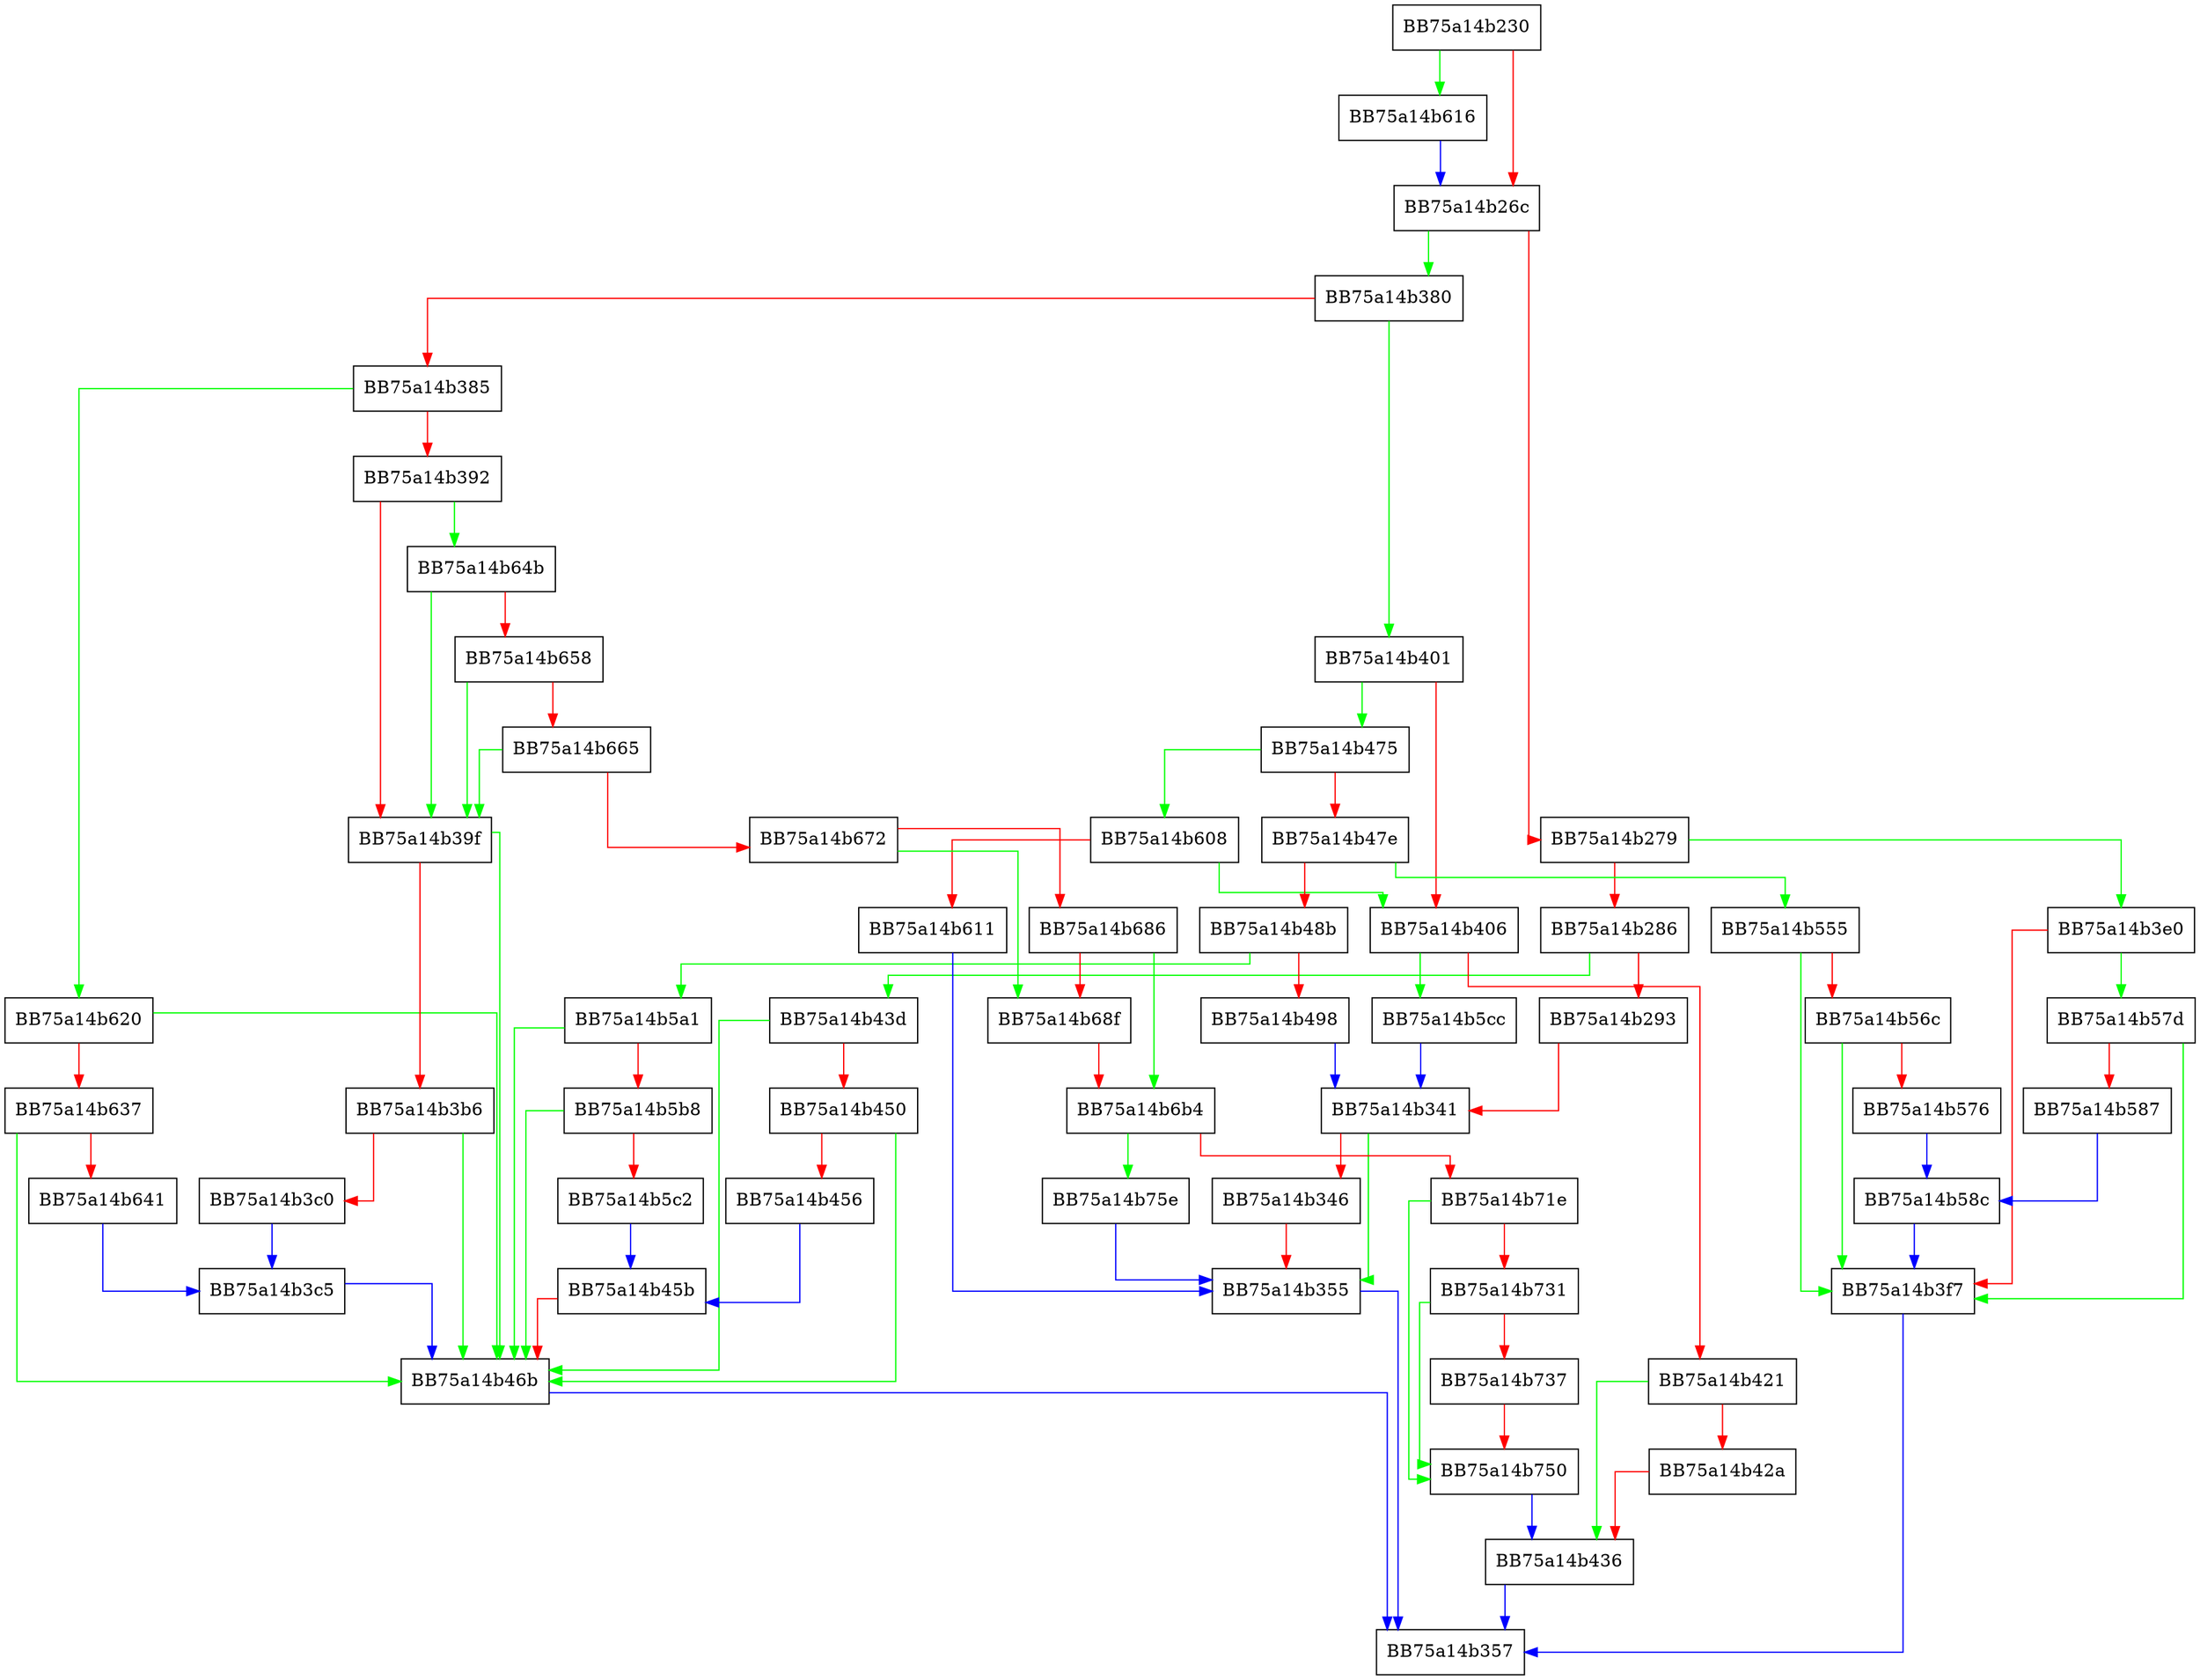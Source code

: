 digraph CreateSystemList {
  node [shape="box"];
  graph [splines=ortho];
  BB75a14b230 -> BB75a14b616 [color="green"];
  BB75a14b230 -> BB75a14b26c [color="red"];
  BB75a14b26c -> BB75a14b380 [color="green"];
  BB75a14b26c -> BB75a14b279 [color="red"];
  BB75a14b279 -> BB75a14b3e0 [color="green"];
  BB75a14b279 -> BB75a14b286 [color="red"];
  BB75a14b286 -> BB75a14b43d [color="green"];
  BB75a14b286 -> BB75a14b293 [color="red"];
  BB75a14b293 -> BB75a14b341 [color="red"];
  BB75a14b341 -> BB75a14b355 [color="green"];
  BB75a14b341 -> BB75a14b346 [color="red"];
  BB75a14b346 -> BB75a14b355 [color="red"];
  BB75a14b355 -> BB75a14b357 [color="blue"];
  BB75a14b380 -> BB75a14b401 [color="green"];
  BB75a14b380 -> BB75a14b385 [color="red"];
  BB75a14b385 -> BB75a14b620 [color="green"];
  BB75a14b385 -> BB75a14b392 [color="red"];
  BB75a14b392 -> BB75a14b64b [color="green"];
  BB75a14b392 -> BB75a14b39f [color="red"];
  BB75a14b39f -> BB75a14b46b [color="green"];
  BB75a14b39f -> BB75a14b3b6 [color="red"];
  BB75a14b3b6 -> BB75a14b46b [color="green"];
  BB75a14b3b6 -> BB75a14b3c0 [color="red"];
  BB75a14b3c0 -> BB75a14b3c5 [color="blue"];
  BB75a14b3c5 -> BB75a14b46b [color="blue"];
  BB75a14b3e0 -> BB75a14b57d [color="green"];
  BB75a14b3e0 -> BB75a14b3f7 [color="red"];
  BB75a14b3f7 -> BB75a14b357 [color="blue"];
  BB75a14b401 -> BB75a14b475 [color="green"];
  BB75a14b401 -> BB75a14b406 [color="red"];
  BB75a14b406 -> BB75a14b5cc [color="green"];
  BB75a14b406 -> BB75a14b421 [color="red"];
  BB75a14b421 -> BB75a14b436 [color="green"];
  BB75a14b421 -> BB75a14b42a [color="red"];
  BB75a14b42a -> BB75a14b436 [color="red"];
  BB75a14b436 -> BB75a14b357 [color="blue"];
  BB75a14b43d -> BB75a14b46b [color="green"];
  BB75a14b43d -> BB75a14b450 [color="red"];
  BB75a14b450 -> BB75a14b46b [color="green"];
  BB75a14b450 -> BB75a14b456 [color="red"];
  BB75a14b456 -> BB75a14b45b [color="blue"];
  BB75a14b45b -> BB75a14b46b [color="red"];
  BB75a14b46b -> BB75a14b357 [color="blue"];
  BB75a14b475 -> BB75a14b608 [color="green"];
  BB75a14b475 -> BB75a14b47e [color="red"];
  BB75a14b47e -> BB75a14b555 [color="green"];
  BB75a14b47e -> BB75a14b48b [color="red"];
  BB75a14b48b -> BB75a14b5a1 [color="green"];
  BB75a14b48b -> BB75a14b498 [color="red"];
  BB75a14b498 -> BB75a14b341 [color="blue"];
  BB75a14b555 -> BB75a14b3f7 [color="green"];
  BB75a14b555 -> BB75a14b56c [color="red"];
  BB75a14b56c -> BB75a14b3f7 [color="green"];
  BB75a14b56c -> BB75a14b576 [color="red"];
  BB75a14b576 -> BB75a14b58c [color="blue"];
  BB75a14b57d -> BB75a14b3f7 [color="green"];
  BB75a14b57d -> BB75a14b587 [color="red"];
  BB75a14b587 -> BB75a14b58c [color="blue"];
  BB75a14b58c -> BB75a14b3f7 [color="blue"];
  BB75a14b5a1 -> BB75a14b46b [color="green"];
  BB75a14b5a1 -> BB75a14b5b8 [color="red"];
  BB75a14b5b8 -> BB75a14b46b [color="green"];
  BB75a14b5b8 -> BB75a14b5c2 [color="red"];
  BB75a14b5c2 -> BB75a14b45b [color="blue"];
  BB75a14b5cc -> BB75a14b341 [color="blue"];
  BB75a14b608 -> BB75a14b406 [color="green"];
  BB75a14b608 -> BB75a14b611 [color="red"];
  BB75a14b611 -> BB75a14b355 [color="blue"];
  BB75a14b616 -> BB75a14b26c [color="blue"];
  BB75a14b620 -> BB75a14b46b [color="green"];
  BB75a14b620 -> BB75a14b637 [color="red"];
  BB75a14b637 -> BB75a14b46b [color="green"];
  BB75a14b637 -> BB75a14b641 [color="red"];
  BB75a14b641 -> BB75a14b3c5 [color="blue"];
  BB75a14b64b -> BB75a14b39f [color="green"];
  BB75a14b64b -> BB75a14b658 [color="red"];
  BB75a14b658 -> BB75a14b39f [color="green"];
  BB75a14b658 -> BB75a14b665 [color="red"];
  BB75a14b665 -> BB75a14b39f [color="green"];
  BB75a14b665 -> BB75a14b672 [color="red"];
  BB75a14b672 -> BB75a14b68f [color="green"];
  BB75a14b672 -> BB75a14b686 [color="red"];
  BB75a14b686 -> BB75a14b6b4 [color="green"];
  BB75a14b686 -> BB75a14b68f [color="red"];
  BB75a14b68f -> BB75a14b6b4 [color="red"];
  BB75a14b6b4 -> BB75a14b75e [color="green"];
  BB75a14b6b4 -> BB75a14b71e [color="red"];
  BB75a14b71e -> BB75a14b750 [color="green"];
  BB75a14b71e -> BB75a14b731 [color="red"];
  BB75a14b731 -> BB75a14b750 [color="green"];
  BB75a14b731 -> BB75a14b737 [color="red"];
  BB75a14b737 -> BB75a14b750 [color="red"];
  BB75a14b750 -> BB75a14b436 [color="blue"];
  BB75a14b75e -> BB75a14b355 [color="blue"];
}